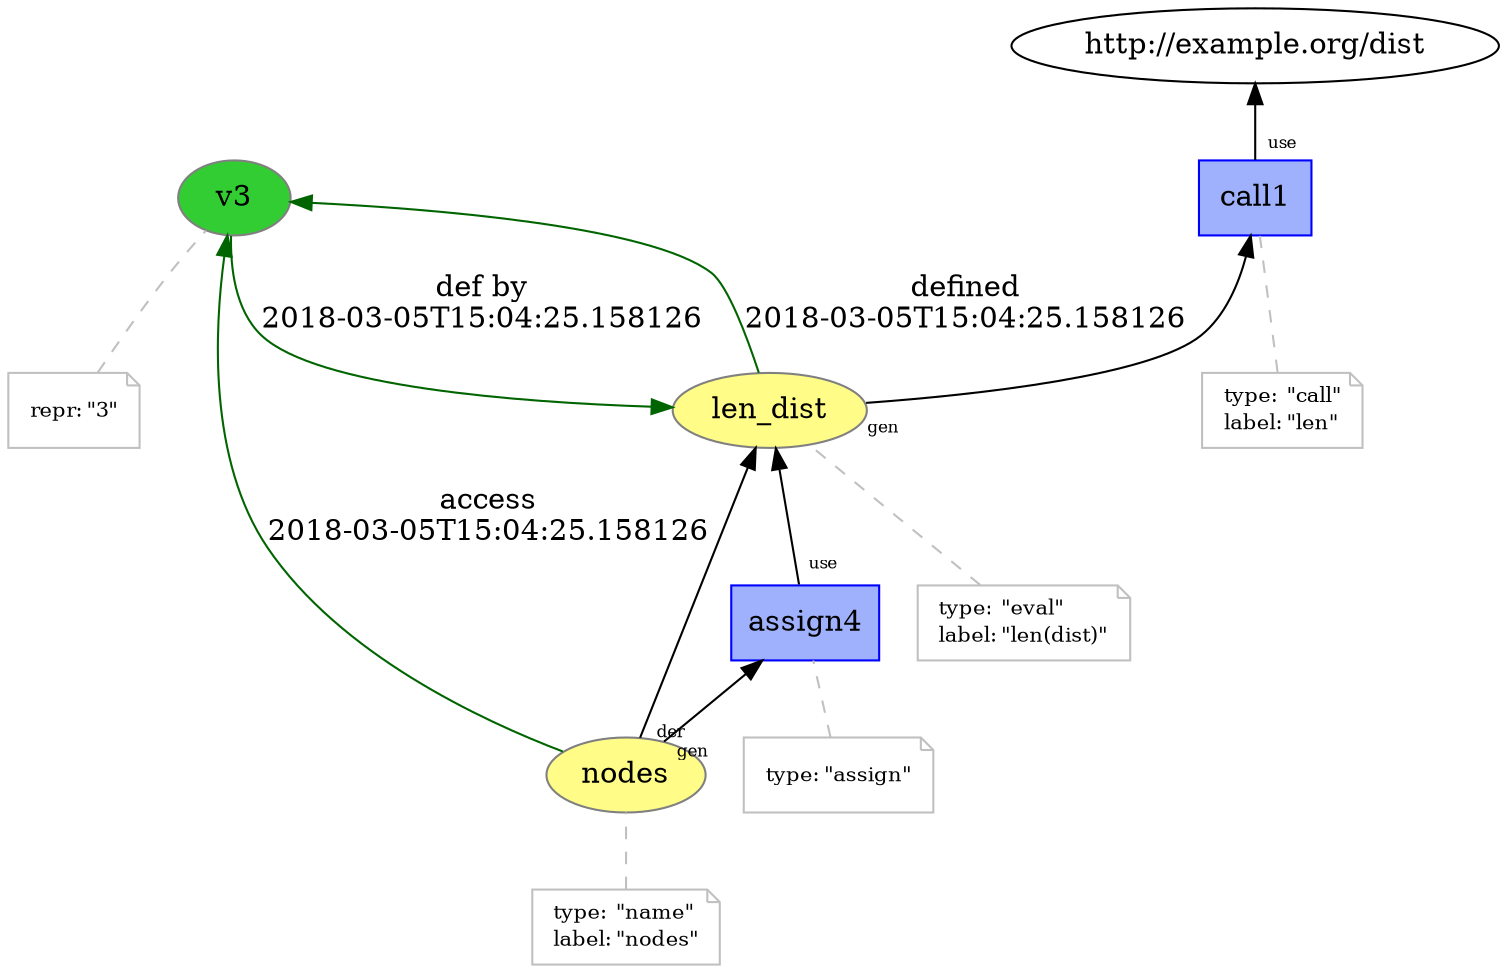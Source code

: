 digraph "PROV" { size="16,12"; rankdir="BT";
"http://example.org/len_dist" [fillcolor="#FFFC87",color="#808080",style="filled",label="len_dist",URL="http://example.org/len_dist"]
"-attrs0" [color="gray",shape="note",fontsize="10",fontcolor="black",label=<<TABLE cellpadding="0" border="0">
	<TR>
	    <TD align="left">type:</TD>
	    <TD align="left">&quot;eval&quot;</TD>
	</TR>
	<TR>
	    <TD align="left">label:</TD>
	    <TD align="left">&quot;len(dist)&quot;</TD>
	</TR>
</TABLE>>]
"-attrs0" -> "http://example.org/len_dist" [color="gray",style="dashed",arrowhead="none"]
"http://example.org/v3" [fillcolor="#32CD32",color="#808080",style="filled",label="v3",URL="http://example.org/v3"]
"-attrs1" [color="gray",shape="note",fontsize="10",fontcolor="black",label=<<TABLE cellpadding="0" border="0">
	<TR>
	    <TD align="left">repr:</TD>
	    <TD align="left">&quot;3&quot;</TD>
	</TR>
</TABLE>>]
"-attrs1" -> "http://example.org/v3" [color="gray",style="dashed",arrowhead="none"]
"http://example.org/len_dist" -> "http://example.org/v3" [labelfontsize="8",labeldistance="1.5",color="darkgreen",labelangle="60.0",rotation="20",label="defined
2018-03-05T15:04:25.158126"]
"http://example.org/v3" -> "http://example.org/len_dist" [labelfontsize="8",labeldistance="1.5",color="darkgreen",labelangle="60.0",rotation="20",label="def by
2018-03-05T15:04:25.158126"]
"http://example.org/call1" [fillcolor="#9FB1FC",color="#0000FF",shape="polygon",sides="4",style="filled",label="call1",URL="http://example.org/call1"]
"-attrs2" [color="gray",shape="note",fontsize="10",fontcolor="black",label=<<TABLE cellpadding="0" border="0">
	<TR>
	    <TD align="left">type:</TD>
	    <TD align="left">&quot;call&quot;</TD>
	</TR>
	<TR>
	    <TD align="left">label:</TD>
	    <TD align="left">&quot;len&quot;</TD>
	</TR>
</TABLE>>]
"-attrs2" -> "http://example.org/call1" [color="gray",style="dashed",arrowhead="none"]
"http://example.org/call1" -> "http://example.org/dist" [labelfontsize="8",labeldistance="1.5",labelangle="60.0",rotation="20",taillabel="use"]
"http://example.org/len_dist" -> "http://example.org/call1" [labelfontsize="8",labeldistance="1.5",labelangle="60.0",rotation="20",taillabel="gen"]
"http://example.org/nodes" [fillcolor="#FFFC87",color="#808080",style="filled",label="nodes",URL="http://example.org/nodes"]
"-attrs3" [color="gray",shape="note",fontsize="10",fontcolor="black",label=<<TABLE cellpadding="0" border="0">
	<TR>
	    <TD align="left">type:</TD>
	    <TD align="left">&quot;name&quot;</TD>
	</TR>
	<TR>
	    <TD align="left">label:</TD>
	    <TD align="left">&quot;nodes&quot;</TD>
	</TR>
</TABLE>>]
"-attrs3" -> "http://example.org/nodes" [color="gray",style="dashed",arrowhead="none"]
"http://example.org/nodes" -> "http://example.org/v3" [labelfontsize="8",labeldistance="1.5",color="darkgreen",labelangle="60.0",rotation="20",label="access
2018-03-05T15:04:25.158126"]
"http://example.org/assign4" [fillcolor="#9FB1FC",color="#0000FF",shape="polygon",sides="4",style="filled",label="assign4",URL="http://example.org/assign4"]
"-attrs4" [color="gray",shape="note",fontsize="10",fontcolor="black",label=<<TABLE cellpadding="0" border="0">
	<TR>
	    <TD align="left">type:</TD>
	    <TD align="left">&quot;assign&quot;</TD>
	</TR>
</TABLE>>]
"-attrs4" -> "http://example.org/assign4" [color="gray",style="dashed",arrowhead="none"]
"http://example.org/assign4" -> "http://example.org/len_dist" [labelfontsize="8",labeldistance="1.5",labelangle="60.0",rotation="20",taillabel="use"]
"http://example.org/nodes" -> "http://example.org/len_dist" [labelfontsize="8",labeldistance="1.5",labelangle="60.0",rotation="20",taillabel="der"]
"http://example.org/nodes" -> "http://example.org/assign4" [labelfontsize="8",labeldistance="1.5",labelangle="60.0",rotation="20",taillabel="gen"]
}